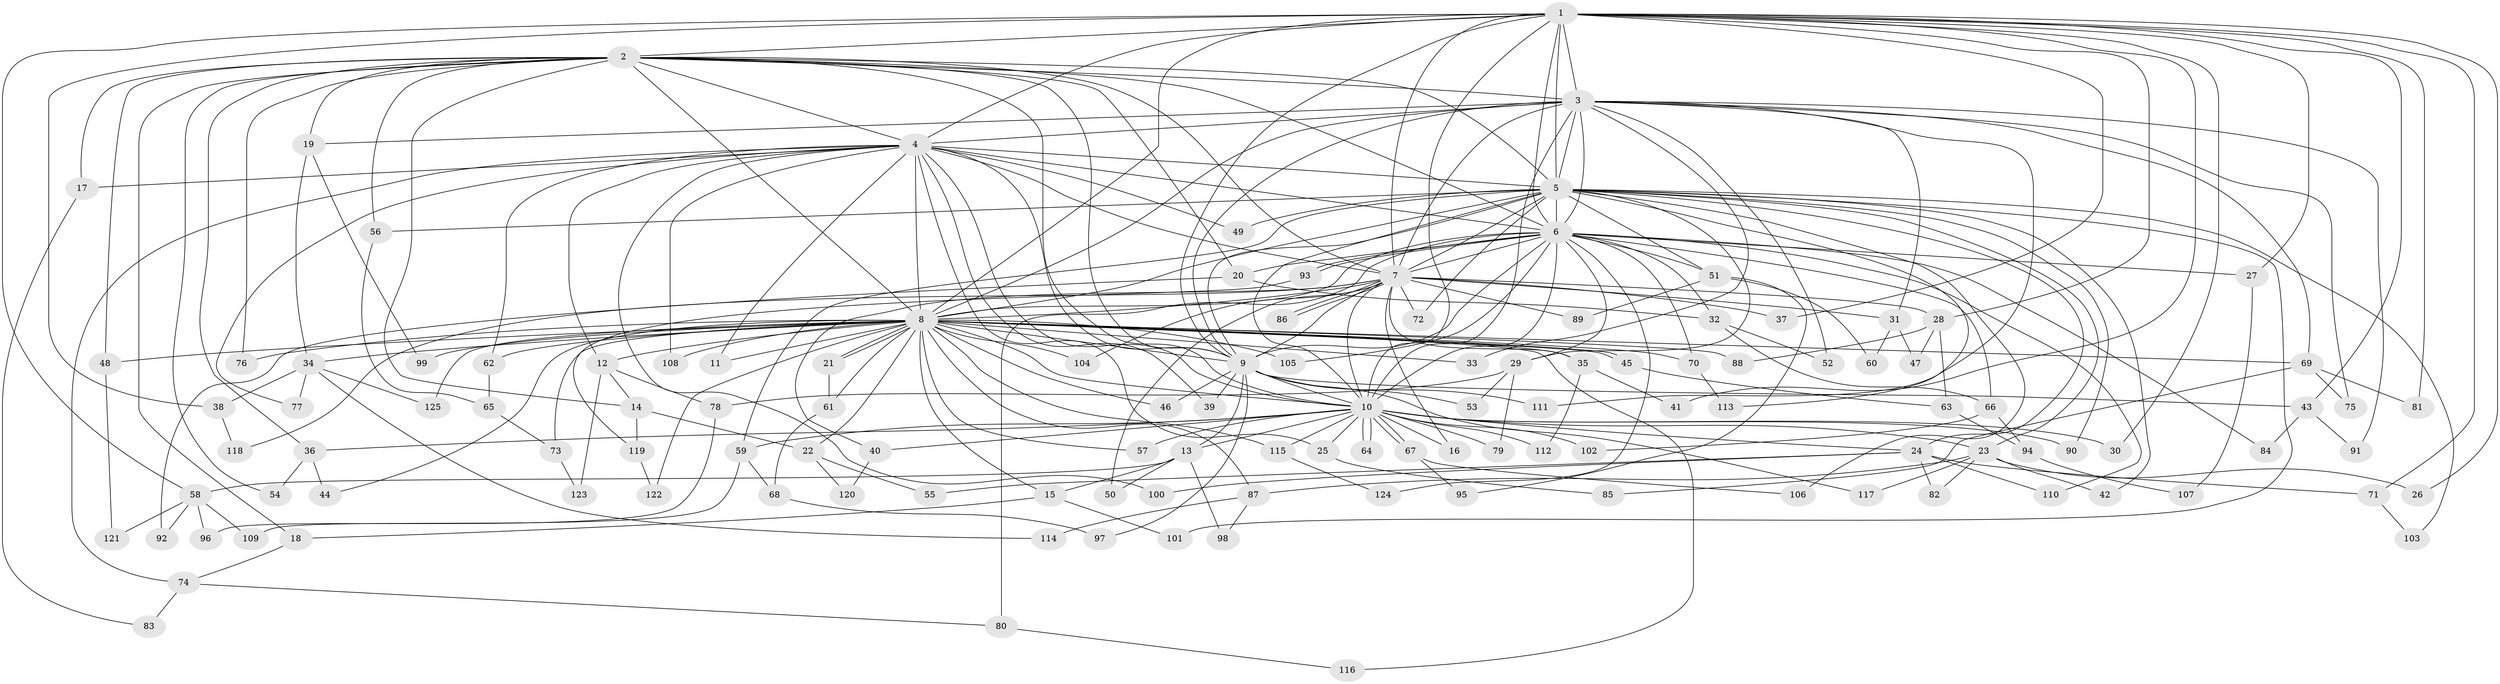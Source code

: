 // coarse degree distribution, {19: 0.010526315789473684, 16: 0.031578947368421054, 21: 0.010526315789473684, 36: 0.021052631578947368, 26: 0.010526315789473684, 2: 0.5157894736842106, 6: 0.031578947368421054, 8: 0.010526315789473684, 5: 0.06315789473684211, 3: 0.15789473684210525, 4: 0.10526315789473684, 7: 0.021052631578947368, 1: 0.010526315789473684}
// Generated by graph-tools (version 1.1) at 2025/51/02/27/25 19:51:50]
// undirected, 125 vertices, 275 edges
graph export_dot {
graph [start="1"]
  node [color=gray90,style=filled];
  1;
  2;
  3;
  4;
  5;
  6;
  7;
  8;
  9;
  10;
  11;
  12;
  13;
  14;
  15;
  16;
  17;
  18;
  19;
  20;
  21;
  22;
  23;
  24;
  25;
  26;
  27;
  28;
  29;
  30;
  31;
  32;
  33;
  34;
  35;
  36;
  37;
  38;
  39;
  40;
  41;
  42;
  43;
  44;
  45;
  46;
  47;
  48;
  49;
  50;
  51;
  52;
  53;
  54;
  55;
  56;
  57;
  58;
  59;
  60;
  61;
  62;
  63;
  64;
  65;
  66;
  67;
  68;
  69;
  70;
  71;
  72;
  73;
  74;
  75;
  76;
  77;
  78;
  79;
  80;
  81;
  82;
  83;
  84;
  85;
  86;
  87;
  88;
  89;
  90;
  91;
  92;
  93;
  94;
  95;
  96;
  97;
  98;
  99;
  100;
  101;
  102;
  103;
  104;
  105;
  106;
  107;
  108;
  109;
  110;
  111;
  112;
  113;
  114;
  115;
  116;
  117;
  118;
  119;
  120;
  121;
  122;
  123;
  124;
  125;
  1 -- 2;
  1 -- 3;
  1 -- 4;
  1 -- 5;
  1 -- 6;
  1 -- 7;
  1 -- 8;
  1 -- 9;
  1 -- 10;
  1 -- 26;
  1 -- 27;
  1 -- 28;
  1 -- 30;
  1 -- 37;
  1 -- 38;
  1 -- 41;
  1 -- 43;
  1 -- 58;
  1 -- 71;
  1 -- 81;
  2 -- 3;
  2 -- 4;
  2 -- 5;
  2 -- 6;
  2 -- 7;
  2 -- 8;
  2 -- 9;
  2 -- 10;
  2 -- 14;
  2 -- 17;
  2 -- 18;
  2 -- 19;
  2 -- 20;
  2 -- 36;
  2 -- 48;
  2 -- 54;
  2 -- 56;
  2 -- 76;
  3 -- 4;
  3 -- 5;
  3 -- 6;
  3 -- 7;
  3 -- 8;
  3 -- 9;
  3 -- 10;
  3 -- 19;
  3 -- 31;
  3 -- 33;
  3 -- 52;
  3 -- 69;
  3 -- 75;
  3 -- 91;
  3 -- 111;
  4 -- 5;
  4 -- 6;
  4 -- 7;
  4 -- 8;
  4 -- 9;
  4 -- 10;
  4 -- 11;
  4 -- 12;
  4 -- 17;
  4 -- 25;
  4 -- 39;
  4 -- 49;
  4 -- 62;
  4 -- 74;
  4 -- 77;
  4 -- 100;
  4 -- 108;
  5 -- 6;
  5 -- 7;
  5 -- 8;
  5 -- 9;
  5 -- 10;
  5 -- 23;
  5 -- 24;
  5 -- 29;
  5 -- 42;
  5 -- 49;
  5 -- 51;
  5 -- 56;
  5 -- 59;
  5 -- 72;
  5 -- 90;
  5 -- 101;
  5 -- 103;
  5 -- 106;
  5 -- 113;
  6 -- 7;
  6 -- 8;
  6 -- 9;
  6 -- 10;
  6 -- 20;
  6 -- 27;
  6 -- 29;
  6 -- 32;
  6 -- 51;
  6 -- 66;
  6 -- 70;
  6 -- 80;
  6 -- 84;
  6 -- 93;
  6 -- 93;
  6 -- 105;
  6 -- 110;
  6 -- 124;
  7 -- 8;
  7 -- 9;
  7 -- 10;
  7 -- 16;
  7 -- 28;
  7 -- 31;
  7 -- 35;
  7 -- 37;
  7 -- 40;
  7 -- 50;
  7 -- 72;
  7 -- 86;
  7 -- 86;
  7 -- 89;
  7 -- 104;
  7 -- 118;
  8 -- 9;
  8 -- 10;
  8 -- 11;
  8 -- 12;
  8 -- 15;
  8 -- 21;
  8 -- 21;
  8 -- 22;
  8 -- 33;
  8 -- 34;
  8 -- 35;
  8 -- 44;
  8 -- 45;
  8 -- 45;
  8 -- 46;
  8 -- 48;
  8 -- 57;
  8 -- 61;
  8 -- 62;
  8 -- 69;
  8 -- 70;
  8 -- 73;
  8 -- 76;
  8 -- 87;
  8 -- 88;
  8 -- 99;
  8 -- 104;
  8 -- 105;
  8 -- 108;
  8 -- 115;
  8 -- 116;
  8 -- 122;
  8 -- 125;
  9 -- 10;
  9 -- 13;
  9 -- 39;
  9 -- 43;
  9 -- 46;
  9 -- 53;
  9 -- 97;
  9 -- 111;
  9 -- 117;
  10 -- 13;
  10 -- 16;
  10 -- 23;
  10 -- 24;
  10 -- 25;
  10 -- 30;
  10 -- 36;
  10 -- 40;
  10 -- 57;
  10 -- 59;
  10 -- 64;
  10 -- 64;
  10 -- 67;
  10 -- 67;
  10 -- 79;
  10 -- 90;
  10 -- 102;
  10 -- 112;
  10 -- 115;
  12 -- 14;
  12 -- 78;
  12 -- 123;
  13 -- 15;
  13 -- 50;
  13 -- 58;
  13 -- 98;
  14 -- 22;
  14 -- 119;
  15 -- 18;
  15 -- 101;
  17 -- 83;
  18 -- 74;
  19 -- 34;
  19 -- 99;
  20 -- 32;
  20 -- 92;
  21 -- 61;
  22 -- 55;
  22 -- 120;
  23 -- 26;
  23 -- 42;
  23 -- 82;
  23 -- 87;
  23 -- 117;
  24 -- 55;
  24 -- 71;
  24 -- 82;
  24 -- 100;
  24 -- 110;
  25 -- 85;
  27 -- 107;
  28 -- 47;
  28 -- 63;
  28 -- 88;
  29 -- 53;
  29 -- 78;
  29 -- 79;
  31 -- 47;
  31 -- 60;
  32 -- 52;
  32 -- 66;
  34 -- 38;
  34 -- 77;
  34 -- 114;
  34 -- 125;
  35 -- 41;
  35 -- 112;
  36 -- 44;
  36 -- 54;
  38 -- 118;
  40 -- 120;
  43 -- 84;
  43 -- 91;
  45 -- 63;
  48 -- 121;
  51 -- 60;
  51 -- 89;
  51 -- 95;
  56 -- 65;
  58 -- 92;
  58 -- 96;
  58 -- 109;
  58 -- 121;
  59 -- 68;
  59 -- 109;
  61 -- 68;
  62 -- 65;
  63 -- 94;
  65 -- 73;
  66 -- 94;
  66 -- 102;
  67 -- 95;
  67 -- 106;
  68 -- 97;
  69 -- 75;
  69 -- 81;
  69 -- 85;
  70 -- 113;
  71 -- 103;
  73 -- 123;
  74 -- 80;
  74 -- 83;
  78 -- 96;
  80 -- 116;
  87 -- 98;
  87 -- 114;
  93 -- 119;
  94 -- 107;
  115 -- 124;
  119 -- 122;
}

